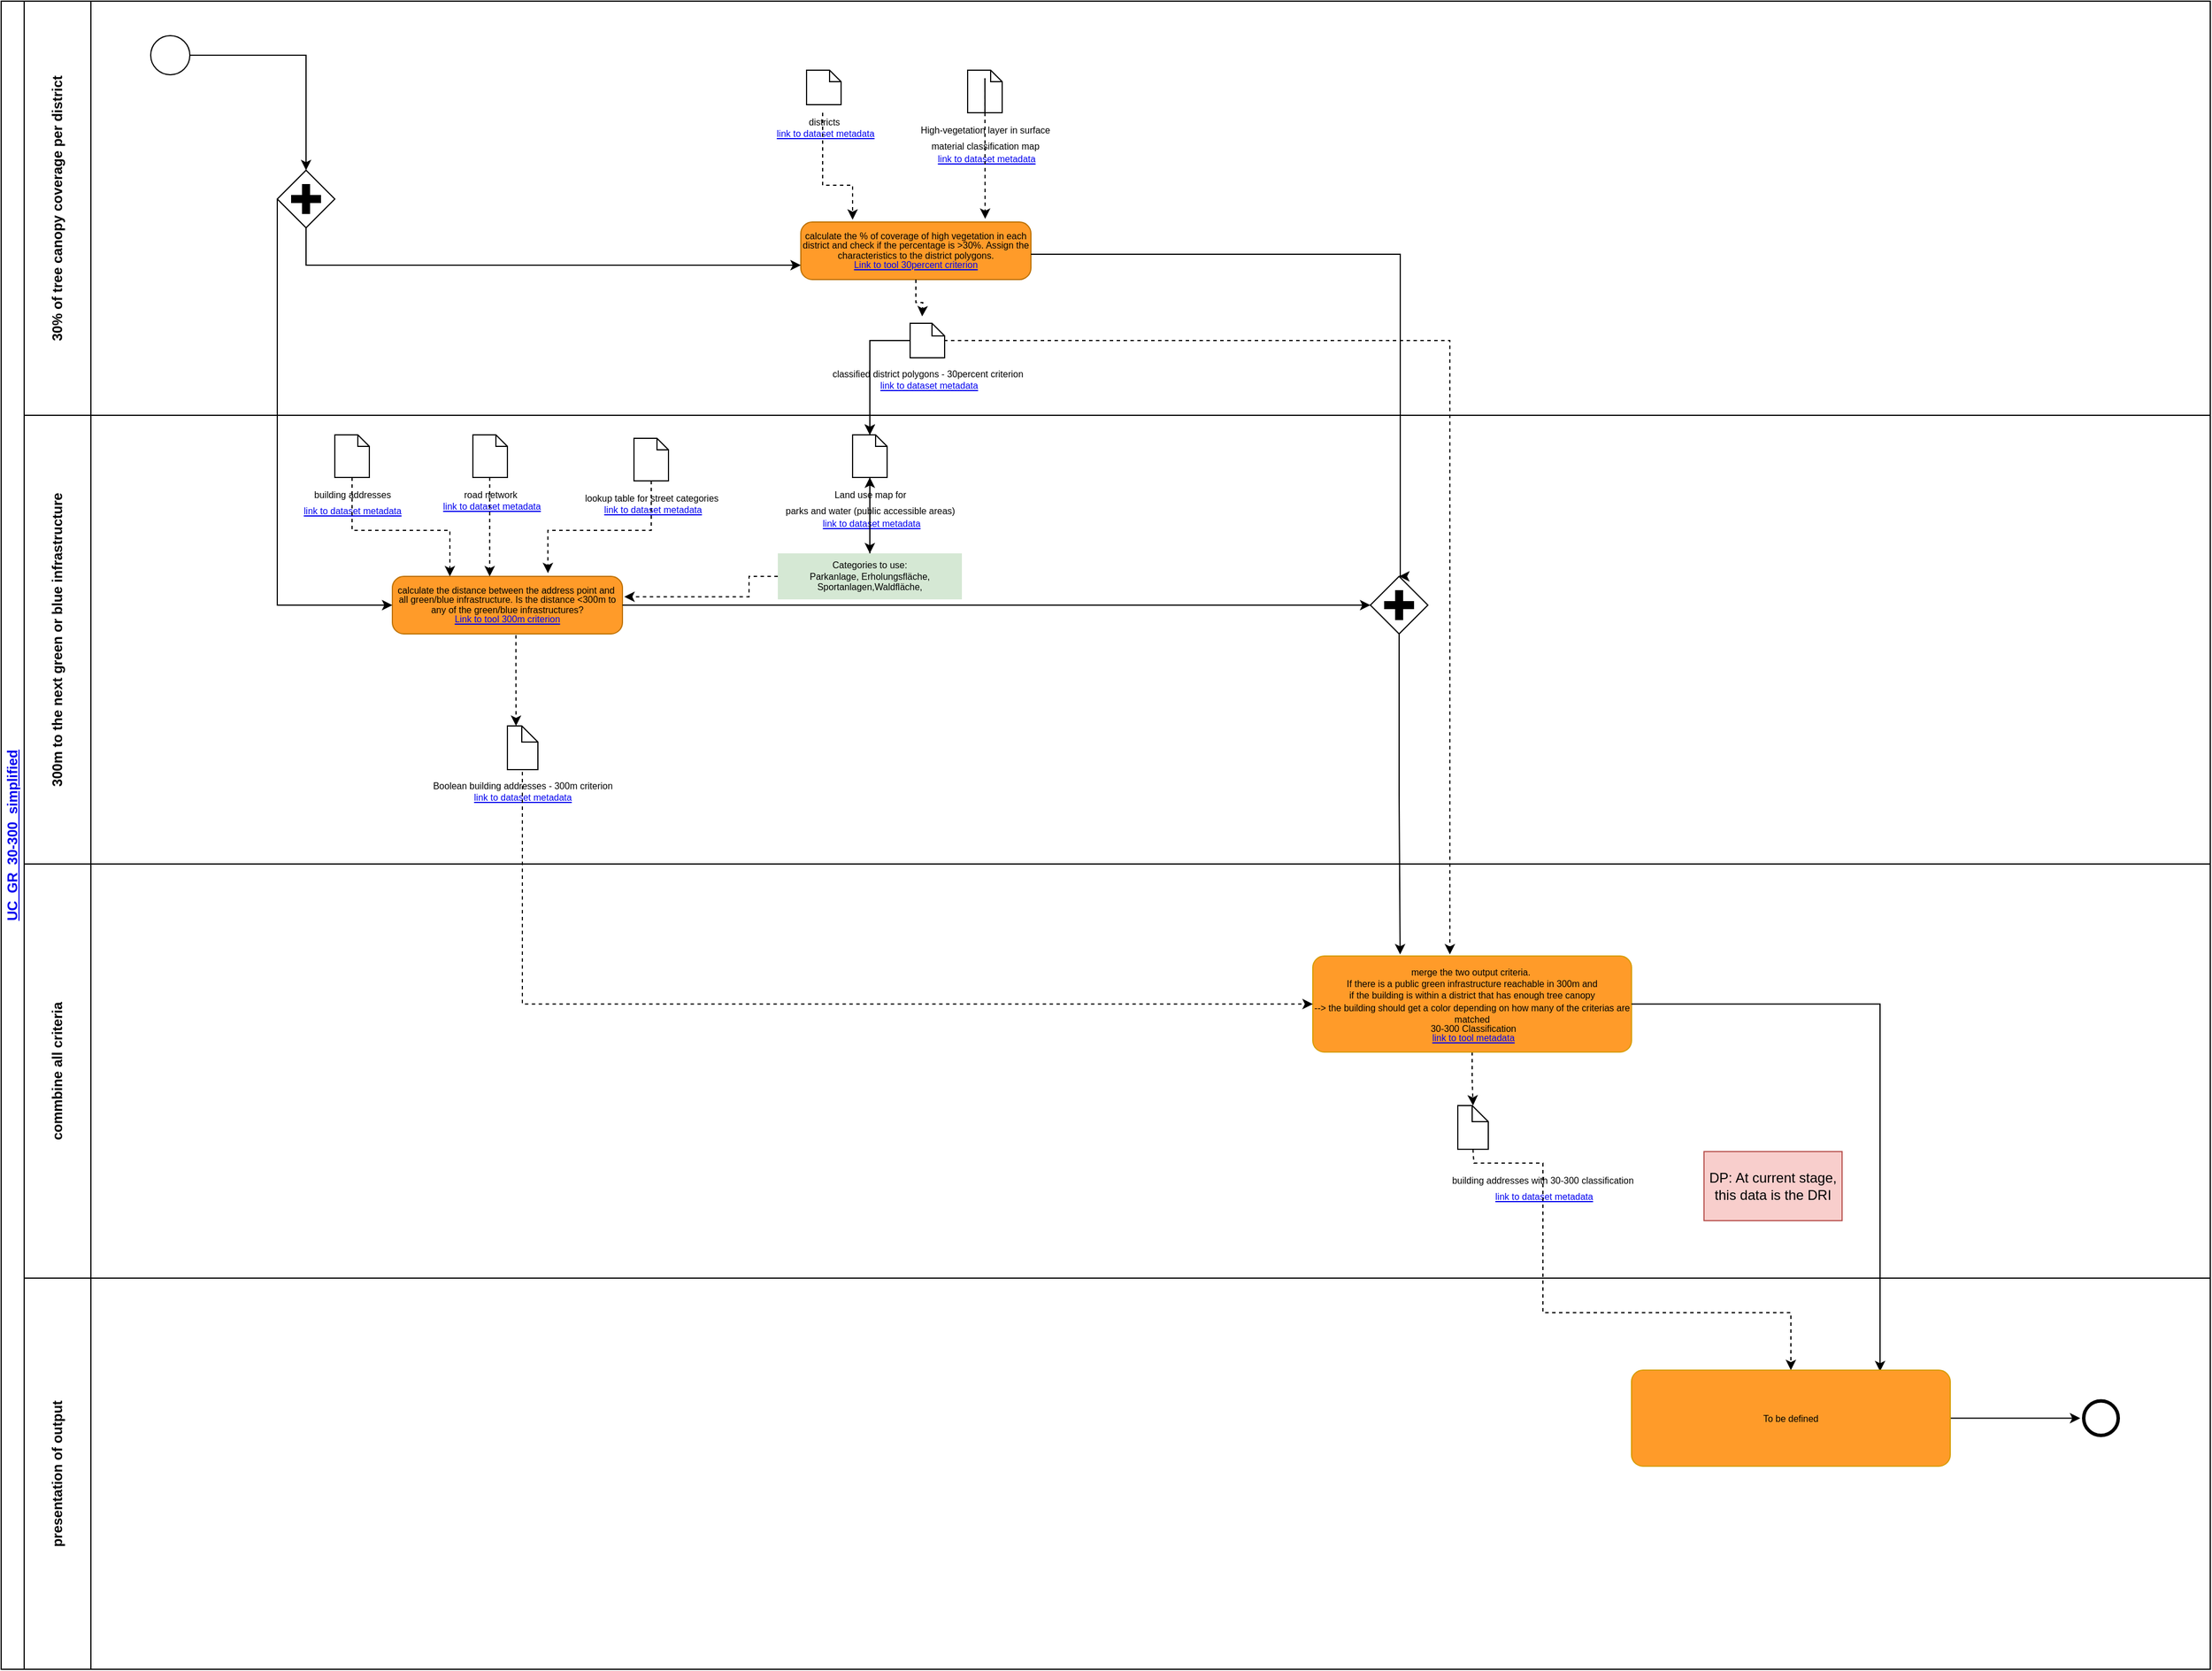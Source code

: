<mxfile version="24.7.17">
  <diagram name="UC_GR_3-30-300_simplified" id="Krvi3zgOJTbH_F1lKnKt">
    <mxGraphModel grid="1" page="1" gridSize="10" guides="1" tooltips="1" connect="1" arrows="1" fold="1" pageScale="1" pageWidth="3300" pageHeight="4681" math="0" shadow="0">
      <root>
        <mxCell id="k6mhYjpQpfvVJ8LvTSOb-0" />
        <mxCell id="k6mhYjpQpfvVJ8LvTSOb-1" parent="k6mhYjpQpfvVJ8LvTSOb-0" />
        <UserObject label="&lt;font color=&quot;#ff0000&quot;&gt;&lt;a href=&quot;https://docs.google.com/document/d/1ABKdiM5d2JuX-enuPZMrgIqE85hdRemT/edit&quot;&gt;UC_GR_30-300_simplified&lt;/a&gt;&lt;/font&gt;" link="https://docs.google.com/document/d/1ABKdiM5d2JuX-enuPZMrgIqE85hdRemT/edit" linkTarget="_blank" id="k6mhYjpQpfvVJ8LvTSOb-5">
          <mxCell style="swimlane;html=1;childLayout=stackLayout;resizeParent=1;resizeParentMax=0;horizontal=0;startSize=20;horizontalStack=0;whiteSpace=wrap;" vertex="1" parent="k6mhYjpQpfvVJ8LvTSOb-1">
            <mxGeometry x="490" y="-4160" width="1920" height="1450" as="geometry">
              <mxRectangle x="99" y="-2240" width="40" height="50" as="alternateBounds" />
            </mxGeometry>
          </mxCell>
        </UserObject>
        <mxCell id="k6mhYjpQpfvVJ8LvTSOb-54" value="&lt;div&gt;30% of tree canopy coverage per district&lt;br&gt;&lt;/div&gt;" style="swimlane;html=1;startSize=58;horizontal=0;whiteSpace=wrap;" vertex="1" parent="k6mhYjpQpfvVJ8LvTSOb-5">
          <mxGeometry x="20" width="1900" height="360" as="geometry" />
        </mxCell>
        <mxCell id="ciWnwU-5eP2VFK62MYWq-25" value="&lt;h6 style=&quot;line-height: 100%;&quot;&gt;&lt;span style=&quot;font-size: 8.04px; font-weight: 400;&quot;&gt;calculate the % of coverage of high vegetation in each district and check if the percentage is &amp;gt;30%. Assign the characteristics to the district polygons.&lt;/span&gt;&lt;br&gt;&lt;a style=&quot;font-weight: normal;&quot; href=&quot;https://usage.geocat.live/catalogue/srv/eng/catalog.search#/metadata/8309b176-983c-4460-8361-d55bd8829c9c&quot;&gt;Link to tool 30percent criterion&lt;/a&gt;&lt;/h6&gt;" style="points=[[0.25,0,0],[0.5,0,0],[0.75,0,0],[1,0.25,0],[1,0.5,0],[1,0.75,0],[0.75,1,0],[0.5,1,0],[0.25,1,0],[0,0.75,0],[0,0.5,0],[0,0.25,0]];shape=mxgraph.bpmn.task;whiteSpace=wrap;rectStyle=rounded;size=10;html=1;container=1;expand=0;collapsible=0;taskMarker=abstract;fillColor=#ff9b29;fontColor=#000000;strokeColor=#BD7000;" vertex="1" parent="k6mhYjpQpfvVJ8LvTSOb-54">
          <mxGeometry x="675" y="192" width="200" height="50" as="geometry" />
        </mxCell>
        <mxCell id="ciWnwU-5eP2VFK62MYWq-63" style="edgeStyle=orthogonalEdgeStyle;rounded=0;orthogonalLoop=1;jettySize=auto;html=1;dashed=1;" edge="1" parent="ciWnwU-5eP2VFK62MYWq-25" source="ciWnwU-5eP2VFK62MYWq-25">
          <mxGeometry relative="1" as="geometry">
            <mxPoint x="10.48" y="52" as="sourcePoint" />
            <mxPoint x="105.48" y="82" as="targetPoint" />
          </mxGeometry>
        </mxCell>
        <UserObject label="&lt;div style=&quot;&quot;&gt;&lt;div style=&quot;&quot;&gt;&lt;font face=&quot;Arial&quot;&gt;&lt;span style=&quot;font-size: 8px;&quot;&gt;districts&lt;/span&gt;&lt;/font&gt;&lt;/div&gt;&lt;div style=&quot;font-size: 8px;&quot;&gt;&lt;font face=&quot;Arial&quot; style=&quot;font-size: 8px;&quot;&gt;&amp;nbsp;&lt;a href=&quot;https://usage.geocat.live/catalogue/srv/ger/catalog.search#/metadata/4f18ca71-38e9-4d55-9064-bc5085a50608&quot;&gt;link to dataset metadata&lt;/a&gt;&lt;/font&gt;&lt;/div&gt;&lt;/div&gt;" id="ciWnwU-5eP2VFK62MYWq-26">
          <mxCell style="shape=mxgraph.bpmn.data;labelPosition=center;verticalLabelPosition=bottom;align=center;verticalAlign=top;size=10;html=1;" vertex="1" parent="k6mhYjpQpfvVJ8LvTSOb-54">
            <mxGeometry x="680" y="60" width="30" height="30" as="geometry" />
          </mxCell>
        </UserObject>
        <UserObject label="&lt;div style=&quot;line-height: 100%;&quot;&gt;&lt;div style=&quot;line-height: 100%;&quot;&gt;&lt;span style=&quot;font-family: Arial; font-size: 8px;&quot;&gt;classified district polygons - 30percent criterion&lt;/span&gt;&lt;br&gt;&lt;/div&gt;&lt;div style=&quot;font-size: 8px; line-height: 100%;&quot;&gt;&lt;font face=&quot;Arial&quot; style=&quot;font-size: 8px;&quot;&gt;&amp;nbsp;&lt;a href=&quot;https://usage.geocat.live/catalogue/srv/ita/catalog.search#/metadata/600de8b7-7683-4cb1-bc8d-ca1ac5c2145b&quot;&gt;link to dataset metadata&lt;/a&gt;&lt;/font&gt;&lt;/div&gt;&lt;/div&gt;" id="ciWnwU-5eP2VFK62MYWq-27">
          <mxCell style="shape=mxgraph.bpmn.data;labelPosition=center;verticalLabelPosition=bottom;align=center;verticalAlign=top;size=11;html=1;" vertex="1" parent="k6mhYjpQpfvVJ8LvTSOb-54">
            <mxGeometry x="770" y="280" width="30" height="30" as="geometry" />
          </mxCell>
        </UserObject>
        <mxCell id="EDfzUC_PJEwEIxlfBZfZ-8" style="edgeStyle=orthogonalEdgeStyle;rounded=0;orthogonalLoop=1;jettySize=auto;html=1;dashed=1;exitX=0.5;exitY=1;exitDx=0;exitDy=0;exitPerimeter=0;" edge="1" parent="k6mhYjpQpfvVJ8LvTSOb-54">
          <mxGeometry relative="1" as="geometry">
            <mxPoint x="720" y="190" as="targetPoint" />
            <mxPoint x="694" y="97" as="sourcePoint" />
            <Array as="points">
              <mxPoint x="694" y="160" />
              <mxPoint x="720" y="160" />
              <mxPoint x="720" y="190" />
            </Array>
          </mxGeometry>
        </mxCell>
        <mxCell id="EDfzUC_PJEwEIxlfBZfZ-40" style="edgeStyle=orthogonalEdgeStyle;rounded=0;orthogonalLoop=1;jettySize=auto;html=1;exitX=1;exitY=0.5;exitDx=0;exitDy=0;exitPerimeter=0;entryX=0.5;entryY=0;entryDx=0;entryDy=0;entryPerimeter=0;" edge="1" parent="k6mhYjpQpfvVJ8LvTSOb-54" target="2BGtZ8wRhE-_zH-Sex3D-2">
          <mxGeometry relative="1" as="geometry">
            <mxPoint x="875" y="220" as="sourcePoint" />
            <mxPoint x="1196" y="420" as="targetPoint" />
            <Array as="points">
              <mxPoint x="1196" y="220" />
            </Array>
          </mxGeometry>
        </mxCell>
        <UserObject label="&lt;div style=&quot;&quot;&gt;&lt;div style=&quot;&quot;&gt;&lt;font face=&quot;Arial&quot;&gt;&lt;span style=&quot;font-size: 8px;&quot;&gt;High-vegetation layer in surface&lt;/span&gt;&lt;/font&gt;&lt;/div&gt;&lt;div style=&quot;&quot;&gt;&lt;font face=&quot;Arial&quot;&gt;&lt;span style=&quot;font-size: 8px;&quot;&gt;material classification map&lt;/span&gt;&lt;/font&gt;&lt;/div&gt;&lt;div style=&quot;font-size: 8px;&quot;&gt;&lt;font style=&quot;font-size: 8px;&quot; face=&quot;Arial&quot;&gt;&amp;nbsp;&lt;a href=&quot;https://usage.geocat.live/catalogue/srv/ita/catalog.search#/metadata/e6991462-e031-4deb-a362-c5b55139316a&quot;&gt;link to dataset metadata&lt;/a&gt;&lt;/font&gt;&lt;/div&gt;&lt;/div&gt;" id="dOxthLvODvYjjFTFsH-o-2">
          <mxCell style="shape=mxgraph.bpmn.data;labelPosition=center;verticalLabelPosition=bottom;align=center;verticalAlign=top;size=10;html=1;" vertex="1" parent="k6mhYjpQpfvVJ8LvTSOb-54">
            <mxGeometry x="820" y="60" width="30" height="37" as="geometry" />
          </mxCell>
        </UserObject>
        <mxCell id="dOxthLvODvYjjFTFsH-o-4" style="edgeStyle=orthogonalEdgeStyle;rounded=0;orthogonalLoop=1;jettySize=auto;html=1;dashed=1;exitX=0.5;exitY=1;exitDx=0;exitDy=0;exitPerimeter=0;entryX=0.801;entryY=-0.056;entryDx=0;entryDy=0;entryPerimeter=0;" edge="1" parent="k6mhYjpQpfvVJ8LvTSOb-54" source="dOxthLvODvYjjFTFsH-o-2" target="ciWnwU-5eP2VFK62MYWq-25">
          <mxGeometry relative="1" as="geometry">
            <mxPoint x="1130" y="70" as="targetPoint" />
            <mxPoint x="885" y="-333" as="sourcePoint" />
            <Array as="points">
              <mxPoint x="835" y="67" />
            </Array>
          </mxGeometry>
        </mxCell>
        <mxCell id="k6mhYjpQpfvVJ8LvTSOb-8" value="" style="points=[[0.145,0.145,0],[0.5,0,0],[0.855,0.145,0],[1,0.5,0],[0.855,0.855,0],[0.5,1,0],[0.145,0.855,0],[0,0.5,0]];shape=mxgraph.bpmn.event;html=1;verticalLabelPosition=bottom;labelBackgroundColor=#ffffff;verticalAlign=top;align=center;perimeter=ellipsePerimeter;outlineConnect=0;aspect=fixed;outline=standard;symbol=general;" vertex="1" parent="k6mhYjpQpfvVJ8LvTSOb-54">
          <mxGeometry x="110" y="30" width="34" height="34" as="geometry" />
        </mxCell>
        <mxCell id="2BGtZ8wRhE-_zH-Sex3D-1" value="" style="edgeStyle=orthogonalEdgeStyle;rounded=0;orthogonalLoop=1;jettySize=auto;html=1;exitX=1;exitY=0.5;exitDx=0;exitDy=0;exitPerimeter=0;entryX=0.5;entryY=0;entryDx=0;entryDy=0;entryPerimeter=0;" edge="1" parent="k6mhYjpQpfvVJ8LvTSOb-54" source="k6mhYjpQpfvVJ8LvTSOb-8" target="2BGtZ8wRhE-_zH-Sex3D-0">
          <mxGeometry relative="1" as="geometry">
            <mxPoint x="610" y="-4288" as="targetPoint" />
            <Array as="points">
              <mxPoint x="245" y="47" />
            </Array>
            <mxPoint x="254" y="-4413" as="sourcePoint" />
          </mxGeometry>
        </mxCell>
        <mxCell id="2BGtZ8wRhE-_zH-Sex3D-0" value="" style="points=[[0.25,0.25,0],[0.5,0,0],[0.75,0.25,0],[1,0.5,0],[0.75,0.75,0],[0.5,1,0],[0.25,0.75,0],[0,0.5,0]];shape=mxgraph.bpmn.gateway2;html=1;verticalLabelPosition=bottom;labelBackgroundColor=#ffffff;verticalAlign=top;align=center;perimeter=rhombusPerimeter;outlineConnect=0;outline=none;symbol=none;gwType=parallel;" vertex="1" parent="k6mhYjpQpfvVJ8LvTSOb-54">
          <mxGeometry x="220" y="147" width="50" height="50" as="geometry" />
        </mxCell>
        <mxCell id="EDfzUC_PJEwEIxlfBZfZ-43" style="edgeStyle=orthogonalEdgeStyle;rounded=0;orthogonalLoop=1;jettySize=auto;html=1;entryX=0;entryY=0.75;entryDx=0;entryDy=0;entryPerimeter=0;fontStyle=1;exitX=0.5;exitY=1;exitDx=0;exitDy=0;exitPerimeter=0;" edge="1" parent="k6mhYjpQpfvVJ8LvTSOb-54" source="2BGtZ8wRhE-_zH-Sex3D-0" target="ciWnwU-5eP2VFK62MYWq-25">
          <mxGeometry relative="1" as="geometry">
            <mxPoint x="150" y="-530" as="sourcePoint" />
            <mxPoint x="510" y="-415" as="targetPoint" />
            <Array as="points">
              <mxPoint x="245" y="230" />
            </Array>
          </mxGeometry>
        </mxCell>
        <mxCell id="k6mhYjpQpfvVJ8LvTSOb-69" value="&lt;div&gt;300m to the next green or blue infrastructure&lt;br&gt;&lt;/div&gt;" style="swimlane;html=1;startSize=58;horizontal=0;whiteSpace=wrap;" vertex="1" parent="k6mhYjpQpfvVJ8LvTSOb-5">
          <mxGeometry x="20" y="360" width="1900" height="390" as="geometry" />
        </mxCell>
        <UserObject label="&lt;div style=&quot;line-height: 100%;&quot;&gt;&lt;div style=&quot;line-height: 100%;&quot;&gt;&lt;span style=&quot;background-color: initial; font-size: 8px;&quot;&gt;&lt;font face=&quot;Arial&quot;&gt;Boolean building addresses - 300m criterion&lt;/font&gt;&lt;/span&gt;&lt;/div&gt;&lt;div style=&quot;font-size: 8px; line-height: 100%;&quot;&gt;&lt;a style=&quot;font-family: Arial;&quot; href=&quot;data:page/id,Krvi3zgOJTbH_F1lKnKt&quot;&gt;link to dataset metadata&lt;/a&gt;&lt;br&gt;&lt;/div&gt;&lt;/div&gt;" id="ciWnwU-5eP2VFK62MYWq-67">
          <mxCell style="shape=mxgraph.bpmn.data;labelPosition=center;verticalLabelPosition=bottom;align=center;verticalAlign=top;size=14;html=1;" vertex="1" parent="k6mhYjpQpfvVJ8LvTSOb-69">
            <mxGeometry x="420" y="270" width="26.5" height="38" as="geometry" />
          </mxCell>
        </UserObject>
        <mxCell id="ciWnwU-5eP2VFK62MYWq-68" style="edgeStyle=orthogonalEdgeStyle;rounded=0;orthogonalLoop=1;jettySize=auto;html=1;entryX=0;entryY=0;entryDx=7.5;entryDy=0;entryPerimeter=0;dashed=1;exitX=0.537;exitY=1.022;exitDx=0;exitDy=0;exitPerimeter=0;" edge="1" parent="k6mhYjpQpfvVJ8LvTSOb-69" source="ciWnwU-5eP2VFK62MYWq-71" target="ciWnwU-5eP2VFK62MYWq-67">
          <mxGeometry relative="1" as="geometry" />
        </mxCell>
        <UserObject label="&lt;div style=&quot;&quot;&gt;&lt;div style=&quot;&quot;&gt;&lt;font face=&quot;Arial&quot;&gt;&lt;span style=&quot;font-size: 8px;&quot;&gt;road&amp;nbsp;&lt;/span&gt;&lt;/font&gt;&lt;span style=&quot;font-size: 8px; font-family: Arial; background-color: initial;&quot;&gt;network&lt;/span&gt;&lt;/div&gt;&lt;div style=&quot;font-size: 8px;&quot;&gt;&lt;font face=&quot;Arial&quot; style=&quot;font-size: 8px;&quot;&gt;&amp;nbsp;&lt;a href=&quot;https://usage.geocat.live/catalogue/srv/ger/catalog.search#/metadata/55c04ef2-2d4b-4b74-a4ec-08b03e2fd678&quot;&gt;link to dataset metadata&lt;/a&gt;&lt;/font&gt;&lt;/div&gt;&lt;/div&gt;" id="ciWnwU-5eP2VFK62MYWq-69">
          <mxCell style="shape=mxgraph.bpmn.data;labelPosition=center;verticalLabelPosition=bottom;align=center;verticalAlign=top;size=10;html=1;" vertex="1" parent="k6mhYjpQpfvVJ8LvTSOb-69">
            <mxGeometry x="390" y="17" width="30" height="37" as="geometry" />
          </mxCell>
        </UserObject>
        <UserObject label="&lt;div style=&quot;&quot;&gt;&lt;div style=&quot;&quot;&gt;&lt;font face=&quot;Arial&quot;&gt;&lt;span style=&quot;font-size: 8px;&quot;&gt;Land use map for &lt;br&gt;parks and water (public accessible areas)&lt;/span&gt;&lt;/font&gt;&lt;/div&gt;&lt;div style=&quot;font-size: 8px;&quot;&gt;&lt;font face=&quot;Arial&quot; style=&quot;font-size: 8px;&quot;&gt;&amp;nbsp;&lt;a href=&quot;https://usage.geocat.live/catalogue/srv/eng/catalog.search#/metadata/7c840141-dce0-4b54-9bd7-7f0127b8745c&quot;&gt;link to dataset metadata&lt;/a&gt;&lt;/font&gt;&lt;/div&gt;&lt;/div&gt;" id="ciWnwU-5eP2VFK62MYWq-70">
          <mxCell style="shape=mxgraph.bpmn.data;labelPosition=center;verticalLabelPosition=bottom;align=center;verticalAlign=top;size=10;html=1;" vertex="1" parent="k6mhYjpQpfvVJ8LvTSOb-69">
            <mxGeometry x="720" y="17" width="30" height="37" as="geometry" />
          </mxCell>
        </UserObject>
        <mxCell id="ciWnwU-5eP2VFK62MYWq-71" value="&lt;h6 style=&quot;line-height: 100%;&quot;&gt;&lt;font face=&quot;Arial&quot;&gt;&lt;span style=&quot;font-size: 8px;&quot;&gt;&lt;span style=&quot;font-weight: 400;&quot;&gt;calculate the distance between the address point and&amp;nbsp; all green/blue infrastructure. Is the distance &amp;lt;300m to any of the green/blue infrastructures?&lt;br&gt;&lt;/span&gt;&lt;a style=&quot;font-weight: normal;&quot; href=&quot;https://usage.geocat.live/catalogue/srv/eng/catalog.search#/metadata/0977038e-28c9-4354-89fe-1a9b52c7da3a&quot;&gt;Link to tool 300m criterion&lt;/a&gt;&lt;/span&gt;&lt;/font&gt;&lt;/h6&gt;" style="points=[[0.25,0,0],[0.5,0,0],[0.75,0,0],[1,0.25,0],[1,0.5,0],[1,0.75,0],[0.75,1,0],[0.5,1,0],[0.25,1,0],[0,0.75,0],[0,0.5,0],[0,0.25,0]];shape=mxgraph.bpmn.task;whiteSpace=wrap;rectStyle=rounded;size=10;html=1;container=1;expand=0;collapsible=0;taskMarker=abstract;fillColor=#ff9b29;fontColor=#000000;strokeColor=#BD7000;" vertex="1" parent="k6mhYjpQpfvVJ8LvTSOb-69">
          <mxGeometry x="320" y="140" width="200" height="50" as="geometry" />
        </mxCell>
        <mxCell id="ciWnwU-5eP2VFK62MYWq-73" style="edgeStyle=orthogonalEdgeStyle;rounded=0;orthogonalLoop=1;jettySize=auto;html=1;dashed=1;exitX=0.5;exitY=1;exitDx=0;exitDy=0;exitPerimeter=0;entryX=0.5;entryY=0;entryDx=0;entryDy=0;" edge="1" parent="k6mhYjpQpfvVJ8LvTSOb-69" source="ciWnwU-5eP2VFK62MYWq-70" target="2BGtZ8wRhE-_zH-Sex3D-16">
          <mxGeometry relative="1" as="geometry">
            <mxPoint x="540" y="150" as="targetPoint" />
            <mxPoint x="570" y="87" as="sourcePoint" />
            <Array as="points" />
          </mxGeometry>
        </mxCell>
        <mxCell id="EDfzUC_PJEwEIxlfBZfZ-9" style="edgeStyle=orthogonalEdgeStyle;rounded=0;orthogonalLoop=1;jettySize=auto;html=1;dashed=1;exitX=0.5;exitY=1;exitDx=0;exitDy=0;exitPerimeter=0;" edge="1" parent="k6mhYjpQpfvVJ8LvTSOb-69">
          <mxGeometry relative="1" as="geometry">
            <mxPoint x="404.63" y="140" as="targetPoint" />
            <mxPoint x="404.63" y="54" as="sourcePoint" />
            <Array as="points">
              <mxPoint x="404.63" y="140" />
            </Array>
          </mxGeometry>
        </mxCell>
        <UserObject label="&lt;div style=&quot;&quot;&gt;&lt;div style=&quot;&quot;&gt;&lt;font face=&quot;Arial&quot;&gt;&lt;span style=&quot;font-size: 8px;&quot;&gt;lookup table for street categories&lt;/span&gt;&lt;/font&gt;&lt;/div&gt;&lt;div style=&quot;font-size: 8px;&quot;&gt;&lt;font face=&quot;Arial&quot; style=&quot;font-size: 8px;&quot;&gt;&amp;nbsp;&lt;a href=&quot;https://usage.geocat.live/catalogue/srv/eng/catalog.search#/metadata/d676fe14-c4e5-4d43-80ca-d88facff75bf&quot;&gt;link to dataset metadata&lt;/a&gt;&lt;/font&gt;&lt;/div&gt;&lt;/div&gt;" id="ohB3-MtpdD-KZxNO_08L-0">
          <mxCell style="shape=mxgraph.bpmn.data;labelPosition=center;verticalLabelPosition=bottom;align=center;verticalAlign=top;size=10;html=1;" vertex="1" parent="k6mhYjpQpfvVJ8LvTSOb-69">
            <mxGeometry x="530" y="20" width="30" height="37" as="geometry" />
          </mxCell>
        </UserObject>
        <mxCell id="ohB3-MtpdD-KZxNO_08L-1" style="edgeStyle=orthogonalEdgeStyle;rounded=0;orthogonalLoop=1;jettySize=auto;html=1;dashed=1;entryX=0.676;entryY=-0.056;entryDx=0;entryDy=0;entryPerimeter=0;" edge="1" parent="k6mhYjpQpfvVJ8LvTSOb-69" source="ohB3-MtpdD-KZxNO_08L-0" target="ciWnwU-5eP2VFK62MYWq-71">
          <mxGeometry relative="1" as="geometry">
            <mxPoint x="415" y="150" as="targetPoint" />
            <mxPoint x="415" y="64" as="sourcePoint" />
            <Array as="points">
              <mxPoint x="545" y="100" />
              <mxPoint x="455" y="100" />
            </Array>
          </mxGeometry>
        </mxCell>
        <mxCell id="2BGtZ8wRhE-_zH-Sex3D-2" value="" style="points=[[0.25,0.25,0],[0.5,0,0],[0.75,0.25,0],[1,0.5,0],[0.75,0.75,0],[0.5,1,0],[0.25,0.75,0],[0,0.5,0]];shape=mxgraph.bpmn.gateway2;html=1;verticalLabelPosition=bottom;labelBackgroundColor=#ffffff;verticalAlign=top;align=center;perimeter=rhombusPerimeter;outlineConnect=0;outline=none;symbol=none;gwType=parallel;" vertex="1" parent="k6mhYjpQpfvVJ8LvTSOb-69">
          <mxGeometry x="1170" y="140" width="50" height="50" as="geometry" />
        </mxCell>
        <mxCell id="EDfzUC_PJEwEIxlfBZfZ-41" style="edgeStyle=orthogonalEdgeStyle;rounded=0;orthogonalLoop=1;jettySize=auto;html=1;exitX=1;exitY=0.5;exitDx=0;exitDy=0;exitPerimeter=0;entryX=0;entryY=0.5;entryDx=0;entryDy=0;entryPerimeter=0;" edge="1" parent="k6mhYjpQpfvVJ8LvTSOb-69" source="ciWnwU-5eP2VFK62MYWq-71" target="2BGtZ8wRhE-_zH-Sex3D-2">
          <mxGeometry relative="1" as="geometry">
            <mxPoint x="885" y="-130" as="sourcePoint" />
            <mxPoint x="1100" y="220" as="targetPoint" />
            <Array as="points">
              <mxPoint x="1110" y="165" />
              <mxPoint x="1110" y="165" />
            </Array>
          </mxGeometry>
        </mxCell>
        <mxCell id="J6cz81nIuZAEn4z9d9Id-0" value="" style="edgeStyle=orthogonalEdgeStyle;rounded=0;orthogonalLoop=1;jettySize=auto;html=1;" edge="1" parent="k6mhYjpQpfvVJ8LvTSOb-69" source="2BGtZ8wRhE-_zH-Sex3D-16" target="ciWnwU-5eP2VFK62MYWq-70">
          <mxGeometry relative="1" as="geometry" />
        </mxCell>
        <mxCell id="2BGtZ8wRhE-_zH-Sex3D-16" value="&lt;div style=&quot;&quot;&gt;&lt;span style=&quot;font-family: Arial; font-size: 8px; text-wrap: nowrap;&quot;&gt;Categories to use:&lt;/span&gt;&lt;br style=&quot;font-family: Arial; font-size: 8px; text-wrap: nowrap;&quot;&gt;&lt;span style=&quot;font-family: Arial; font-size: 8px; text-wrap: nowrap;&quot;&gt;Parkanlage, Erholungsfläche,&lt;/span&gt;&lt;br style=&quot;font-family: Arial; font-size: 8px; text-wrap: nowrap;&quot;&gt;&lt;span style=&quot;font-family: Arial; font-size: 8px; text-wrap: nowrap;&quot;&gt;Sportanlagen,Waldfläche,&lt;/span&gt;&lt;br&gt;&lt;/div&gt;" style="text;html=1;strokeColor=none;fillColor=#d5e8d4;align=center;verticalAlign=middle;rounded=0;whiteSpace=wrap;spacing=2;fontSize=6;labelBackgroundColor=none;" vertex="1" parent="k6mhYjpQpfvVJ8LvTSOb-69">
          <mxGeometry x="655" y="120" width="160" height="40" as="geometry" />
        </mxCell>
        <mxCell id="2BGtZ8wRhE-_zH-Sex3D-17" style="edgeStyle=orthogonalEdgeStyle;rounded=0;orthogonalLoop=1;jettySize=auto;html=1;dashed=1;exitX=0;exitY=0.5;exitDx=0;exitDy=0;entryX=1.008;entryY=0.354;entryDx=0;entryDy=0;entryPerimeter=0;" edge="1" parent="k6mhYjpQpfvVJ8LvTSOb-69" source="2BGtZ8wRhE-_zH-Sex3D-16" target="ciWnwU-5eP2VFK62MYWq-71">
          <mxGeometry relative="1" as="geometry">
            <mxPoint x="745" y="120" as="targetPoint" />
            <mxPoint x="745" y="64" as="sourcePoint" />
            <Array as="points">
              <mxPoint x="630" y="140" />
              <mxPoint x="630" y="158" />
            </Array>
          </mxGeometry>
        </mxCell>
        <UserObject label="&lt;div style=&quot;&quot;&gt;&lt;div style=&quot;&quot;&gt;&lt;span style=&quot;font-size: 8px; font-family: Arial; background-color: initial;&quot;&gt;building addresses&lt;/span&gt;&lt;/div&gt;&lt;div style=&quot;&quot;&gt;&lt;a href=&quot;https://usage.geocat.live/catalogue/srv/eng/catalog.search#/metadata/4172fe27-ccd7-4ee6-a6ab-5484fdbc410e&quot; style=&quot;font-family: Arial; font-size: 8px;&quot;&gt;link to dataset metadata&lt;/a&gt;&lt;br&gt;&lt;/div&gt;&lt;/div&gt;" id="_oBTCkG9xDfK_S-0Bzab-0">
          <mxCell style="shape=mxgraph.bpmn.data;labelPosition=center;verticalLabelPosition=bottom;align=center;verticalAlign=top;size=10;html=1;" vertex="1" parent="k6mhYjpQpfvVJ8LvTSOb-69">
            <mxGeometry x="270" y="17" width="30" height="37" as="geometry" />
          </mxCell>
        </UserObject>
        <mxCell id="_oBTCkG9xDfK_S-0Bzab-1" style="edgeStyle=orthogonalEdgeStyle;rounded=0;orthogonalLoop=1;jettySize=auto;html=1;dashed=1;entryX=0.25;entryY=0;entryDx=0;entryDy=0;entryPerimeter=0;" edge="1" parent="k6mhYjpQpfvVJ8LvTSOb-69" source="_oBTCkG9xDfK_S-0Bzab-0" target="ciWnwU-5eP2VFK62MYWq-71">
          <mxGeometry relative="1" as="geometry">
            <mxPoint x="369.63" y="126" as="targetPoint" />
            <mxPoint x="240" y="30" as="sourcePoint" />
            <Array as="points">
              <mxPoint x="285" y="100" />
              <mxPoint x="370" y="100" />
            </Array>
          </mxGeometry>
        </mxCell>
        <mxCell id="k6mhYjpQpfvVJ8LvTSOb-76" value="&lt;div&gt;commbine all criteria&lt;/div&gt;" style="swimlane;html=1;startSize=58;horizontal=0;whiteSpace=wrap;" vertex="1" parent="k6mhYjpQpfvVJ8LvTSOb-5">
          <mxGeometry x="20" y="750" width="1900" height="360" as="geometry" />
        </mxCell>
        <mxCell id="EDfzUC_PJEwEIxlfBZfZ-16" value="" style="edgeStyle=orthogonalEdgeStyle;rounded=0;orthogonalLoop=1;jettySize=auto;html=1;dashed=1;" edge="1" parent="k6mhYjpQpfvVJ8LvTSOb-76" source="AlwzMYm-ZSlX3xYWYxc7-0" target="EDfzUC_PJEwEIxlfBZfZ-11">
          <mxGeometry relative="1" as="geometry" />
        </mxCell>
        <mxCell id="AlwzMYm-ZSlX3xYWYxc7-0" value="&lt;div style=&quot;line-height: 70%;&quot;&gt;&lt;div&gt;&lt;span style=&quot;background-color: initial; font-size: 8px; font-family: Arial;&quot;&gt;merge the two output criteria.&amp;nbsp;&lt;br&gt;If there&amp;nbsp;is a public green infrastructure reachable in 300m and&lt;br&gt;if the building is within a district that has enough tree canopy&lt;br&gt;--&amp;gt; the building should get a color depending on how many of the criterias are matched&lt;/span&gt;&lt;/div&gt;&lt;div style=&quot;font-size: 8px; text-wrap: nowrap; line-height: 8px;&quot;&gt;&lt;font face=&quot;Arial&quot;&gt;&amp;nbsp;30-300 Classification&lt;/font&gt;&lt;/div&gt;&lt;div style=&quot;font-size: 8px; text-wrap: nowrap; line-height: 8px;&quot;&gt;&lt;span style=&quot;font-family: Arial;&quot;&gt;&amp;nbsp;&lt;/span&gt;&lt;a href=&quot;https://usage.geocat.live/catalogue/srv/eng/catalog.search#/metadata/8ed3c1f3-8827-45d3-b63a-7fb903c31932&quot; style=&quot;font-family: Arial;&quot;&gt;link to tool metadata&lt;/a&gt;&lt;br&gt;&lt;/div&gt;&lt;/div&gt;" style="points=[[0.25,0,0],[0.5,0,0],[0.75,0,0],[1,0.25,0],[1,0.5,0],[1,0.75,0],[0.75,1,0],[0.5,1,0],[0.25,1,0],[0,0.75,0],[0,0.5,0],[0,0.25,0]];shape=mxgraph.bpmn.task;whiteSpace=wrap;rectStyle=rounded;size=10;html=1;container=1;expand=0;collapsible=0;taskMarker=abstract;fillColor=#ff9b29;strokeColor=#d79b00;gradientColor=none;" vertex="1" parent="k6mhYjpQpfvVJ8LvTSOb-76">
          <mxGeometry x="1120" y="80" width="277" height="83.5" as="geometry" />
        </mxCell>
        <UserObject label="&lt;div style=&quot;line-height: 100%; font-size: 8px;&quot;&gt;&lt;p style=&quot;line-height: 100%;&quot;&gt;&lt;br&gt;&lt;/p&gt;&lt;/div&gt;" id="EDfzUC_PJEwEIxlfBZfZ-11">
          <mxCell style="shape=mxgraph.bpmn.data;labelPosition=center;verticalLabelPosition=bottom;align=center;verticalAlign=top;size=14;html=1;" vertex="1" parent="k6mhYjpQpfvVJ8LvTSOb-76">
            <mxGeometry x="1246" y="210" width="26.5" height="38" as="geometry" />
          </mxCell>
        </UserObject>
        <mxCell id="EDfzUC_PJEwEIxlfBZfZ-42" style="edgeStyle=orthogonalEdgeStyle;rounded=0;orthogonalLoop=1;jettySize=auto;html=1;exitX=1;exitY=0.5;exitDx=0;exitDy=0;exitPerimeter=0;entryX=0.193;entryY=-0.05;entryDx=0;entryDy=0;entryPerimeter=0;" edge="1" parent="k6mhYjpQpfvVJ8LvTSOb-76" source="AlwzMYm-ZSlX3xYWYxc7-0">
          <mxGeometry relative="1" as="geometry">
            <mxPoint x="960" y="160" as="sourcePoint" />
            <mxPoint x="1613" y="441" as="targetPoint" />
            <Array as="points">
              <mxPoint x="1613" y="122" />
            </Array>
          </mxGeometry>
        </mxCell>
        <mxCell id="jfC9qIPKVj4M2YtGPrOQ-0" value="&lt;font style=&quot;font-size: 8px;&quot;&gt;building addresses with 30-300 classification&lt;/font&gt;&lt;div&gt;&lt;span style=&quot;font-size: 8px; text-wrap: nowrap; font-family: Arial;&quot;&gt;&amp;nbsp;&lt;/span&gt;&lt;a href=&quot;https://usage.geocat.live/catalogue/srv/eng/catalog.search#/metadata/7979b126-04cc-4d5d-a4f9-1227b5fef807&quot; style=&quot;font-size: 8px; text-wrap: nowrap; font-family: Arial;&quot;&gt;link to dataset metadata&lt;/a&gt;&lt;/div&gt;" style="text;whiteSpace=wrap;html=1;align=center;" vertex="1" parent="k6mhYjpQpfvVJ8LvTSOb-76">
          <mxGeometry x="1230" y="260" width="180" height="40" as="geometry" />
        </mxCell>
        <mxCell id="jfC9qIPKVj4M2YtGPrOQ-1" value="DP: At current stage, this data is the DRI" style="rounded=0;whiteSpace=wrap;html=1;fillColor=#f8cecc;strokeColor=#b85450;" vertex="1" parent="k6mhYjpQpfvVJ8LvTSOb-76">
          <mxGeometry x="1460" y="250" width="120" height="60" as="geometry" />
        </mxCell>
        <mxCell id="ciWnwU-5eP2VFK62MYWq-76" style="edgeStyle=orthogonalEdgeStyle;rounded=0;orthogonalLoop=1;jettySize=auto;html=1;entryX=0;entryY=0.5;entryDx=0;entryDy=0;entryPerimeter=0;dashed=1;" edge="1" parent="k6mhYjpQpfvVJ8LvTSOb-5" target="AlwzMYm-ZSlX3xYWYxc7-0">
          <mxGeometry relative="1" as="geometry">
            <mxPoint x="453" y="670" as="sourcePoint" />
            <mxPoint x="471" y="1075" as="targetPoint" />
            <Array as="points">
              <mxPoint x="453" y="872" />
            </Array>
          </mxGeometry>
        </mxCell>
        <mxCell id="ciWnwU-5eP2VFK62MYWq-75" style="edgeStyle=orthogonalEdgeStyle;rounded=0;orthogonalLoop=1;jettySize=auto;html=1;dashed=1;exitX=0;exitY=0;exitDx=30;exitDy=21.5;exitPerimeter=0;entryX=0.43;entryY=-0.016;entryDx=0;entryDy=0;entryPerimeter=0;" edge="1" parent="k6mhYjpQpfvVJ8LvTSOb-5" source="ciWnwU-5eP2VFK62MYWq-27" target="AlwzMYm-ZSlX3xYWYxc7-0">
          <mxGeometry relative="1" as="geometry">
            <mxPoint x="1260" y="1290" as="targetPoint" />
            <mxPoint x="460" y="464" as="sourcePoint" />
            <Array as="points">
              <mxPoint x="820" y="295" />
              <mxPoint x="1259" y="295" />
            </Array>
          </mxGeometry>
        </mxCell>
        <mxCell id="EDfzUC_PJEwEIxlfBZfZ-20" value="" style="edgeStyle=orthogonalEdgeStyle;rounded=0;orthogonalLoop=1;jettySize=auto;html=1;dashed=1;entryX=0.5;entryY=0;entryDx=0;entryDy=0;entryPerimeter=0;exitX=0.5;exitY=1;exitDx=0;exitDy=0;exitPerimeter=0;" edge="1" parent="k6mhYjpQpfvVJ8LvTSOb-5" source="EDfzUC_PJEwEIxlfBZfZ-11" target="EDfzUC_PJEwEIxlfBZfZ-18">
          <mxGeometry relative="1" as="geometry">
            <mxPoint x="1290" y="1000" as="sourcePoint" />
            <mxPoint x="1303" y="1440" as="targetPoint" />
            <Array as="points">
              <mxPoint x="1279" y="1000" />
              <mxPoint x="1280" y="1000" />
              <mxPoint x="1280" y="1010" />
              <mxPoint x="1340" y="1010" />
              <mxPoint x="1340" y="1140" />
              <mxPoint x="1555" y="1140" />
            </Array>
          </mxGeometry>
        </mxCell>
        <mxCell id="EDfzUC_PJEwEIxlfBZfZ-44" style="edgeStyle=orthogonalEdgeStyle;rounded=0;orthogonalLoop=1;jettySize=auto;html=1;exitX=0;exitY=0.5;exitDx=0;exitDy=0;exitPerimeter=0;entryX=0;entryY=0.5;entryDx=0;entryDy=0;entryPerimeter=0;" edge="1" parent="k6mhYjpQpfvVJ8LvTSOb-5" source="2BGtZ8wRhE-_zH-Sex3D-0" target="ciWnwU-5eP2VFK62MYWq-71">
          <mxGeometry relative="1" as="geometry">
            <mxPoint x="174" y="60" as="sourcePoint" />
            <mxPoint x="705" y="840" as="targetPoint" />
            <Array as="points">
              <mxPoint x="240" y="525" />
            </Array>
          </mxGeometry>
        </mxCell>
        <mxCell id="2BGtZ8wRhE-_zH-Sex3D-4" style="edgeStyle=orthogonalEdgeStyle;rounded=0;orthogonalLoop=1;jettySize=auto;html=1;entryX=0.274;entryY=-0.017;entryDx=0;entryDy=0;entryPerimeter=0;exitX=0.5;exitY=1;exitDx=0;exitDy=0;exitPerimeter=0;" edge="1" parent="k6mhYjpQpfvVJ8LvTSOb-5" source="2BGtZ8wRhE-_zH-Sex3D-2" target="AlwzMYm-ZSlX3xYWYxc7-0">
          <mxGeometry relative="1" as="geometry">
            <mxPoint x="457" y="1161" as="sourcePoint" />
            <mxPoint x="458" y="1240" as="targetPoint" />
          </mxGeometry>
        </mxCell>
        <mxCell id="EDfzUC_PJEwEIxlfBZfZ-30" value="&lt;div&gt;presentation of output&lt;/div&gt;" style="swimlane;html=1;startSize=58;horizontal=0;whiteSpace=wrap;" vertex="1" parent="k6mhYjpQpfvVJ8LvTSOb-5">
          <mxGeometry x="20" y="1110" width="1900" height="340" as="geometry" />
        </mxCell>
        <mxCell id="EDfzUC_PJEwEIxlfBZfZ-26" value="" style="edgeStyle=orthogonalEdgeStyle;rounded=0;orthogonalLoop=1;jettySize=auto;html=1;" edge="1" parent="EDfzUC_PJEwEIxlfBZfZ-30" source="EDfzUC_PJEwEIxlfBZfZ-18">
          <mxGeometry relative="1" as="geometry">
            <mxPoint x="1787.0" y="121.8" as="targetPoint" />
          </mxGeometry>
        </mxCell>
        <mxCell id="EDfzUC_PJEwEIxlfBZfZ-18" value="&lt;div style=&quot;line-height: 70%;&quot;&gt;&lt;div&gt;&lt;span style=&quot;background-color: initial; font-size: 8px; font-family: Arial;&quot;&gt;To be defined&lt;/span&gt;&lt;/div&gt;&lt;/div&gt;" style="points=[[0.25,0,0],[0.5,0,0],[0.75,0,0],[1,0.25,0],[1,0.5,0],[1,0.75,0],[0.75,1,0],[0.5,1,0],[0.25,1,0],[0,0.75,0],[0,0.5,0],[0,0.25,0]];shape=mxgraph.bpmn.task;whiteSpace=wrap;rectStyle=rounded;size=10;html=1;container=1;expand=0;collapsible=0;taskMarker=abstract;fillColor=#ff9b29;strokeColor=#d79b00;gradientColor=none;" vertex="1" parent="EDfzUC_PJEwEIxlfBZfZ-30">
          <mxGeometry x="1397" y="80" width="277" height="83.5" as="geometry" />
        </mxCell>
        <mxCell id="k6mhYjpQpfvVJ8LvTSOb-79" value="" style="points=[[0.145,0.145,0],[0.5,0,0],[0.855,0.145,0],[1,0.5,0],[0.855,0.855,0],[0.5,1,0],[0.145,0.855,0],[0,0.5,0]];shape=mxgraph.bpmn.event;html=1;verticalLabelPosition=bottom;labelBackgroundColor=#ffffff;verticalAlign=top;align=center;perimeter=ellipsePerimeter;outlineConnect=0;aspect=fixed;outline=end;symbol=terminate2;" vertex="1" parent="EDfzUC_PJEwEIxlfBZfZ-30">
          <mxGeometry x="1790" y="106.75" width="30" height="30" as="geometry" />
        </mxCell>
        <mxCell id="_nG-qKBbHBh6x25qRmug-0" value="" style="edgeStyle=orthogonalEdgeStyle;rounded=0;orthogonalLoop=1;jettySize=auto;html=1;" edge="1" parent="k6mhYjpQpfvVJ8LvTSOb-5" source="ciWnwU-5eP2VFK62MYWq-27" target="ciWnwU-5eP2VFK62MYWq-70">
          <mxGeometry relative="1" as="geometry" />
        </mxCell>
        <mxCell id="_nG-qKBbHBh6x25qRmug-1" value="" style="edgeStyle=orthogonalEdgeStyle;rounded=0;orthogonalLoop=1;jettySize=auto;html=1;" edge="1" parent="k6mhYjpQpfvVJ8LvTSOb-5" source="ciWnwU-5eP2VFK62MYWq-27" target="ciWnwU-5eP2VFK62MYWq-70">
          <mxGeometry relative="1" as="geometry" />
        </mxCell>
      </root>
    </mxGraphModel>
  </diagram>
</mxfile>
